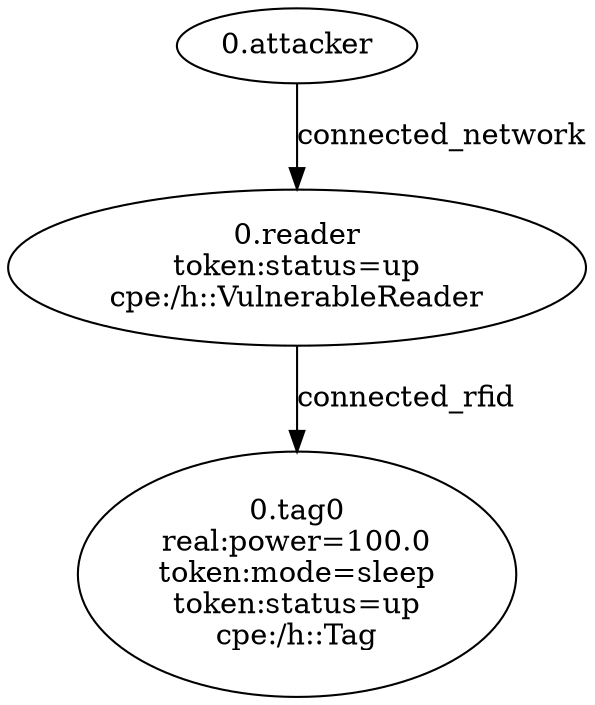 digraph G {
attacker [label="0.attacker"];
tag0 [label="0.tag0\nreal:power=100.0\ntoken:mode=sleep\ntoken:status=up\ncpe:/h::Tag"];
reader [label="0.reader\ntoken:status=up\ncpe:/h::VulnerableReader"];
attacker -> reader  [key=0, label=connected_network];
reader -> tag0  [key=0, label=connected_rfid];
}
